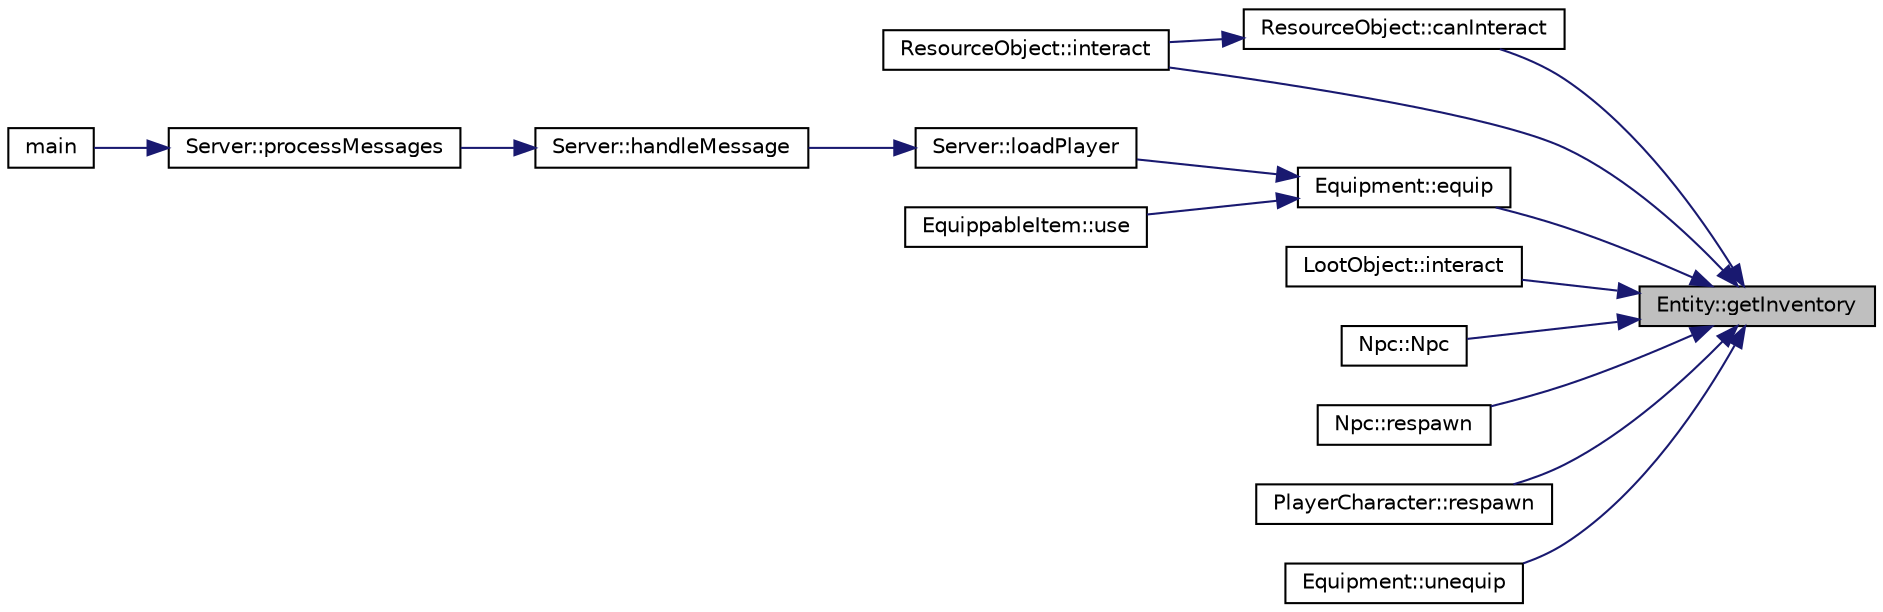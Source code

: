 digraph "Entity::getInventory"
{
 // LATEX_PDF_SIZE
  edge [fontname="Helvetica",fontsize="10",labelfontname="Helvetica",labelfontsize="10"];
  node [fontname="Helvetica",fontsize="10",shape=record];
  rankdir="RL";
  Node1 [label="Entity::getInventory",height=0.2,width=0.4,color="black", fillcolor="grey75", style="filled", fontcolor="black",tooltip="Get the Inventory object of this entity."];
  Node1 -> Node2 [dir="back",color="midnightblue",fontsize="10",style="solid",fontname="Helvetica"];
  Node2 [label="ResourceObject::canInteract",height=0.2,width=0.4,color="black", fillcolor="white", style="filled",URL="$classResourceObject.html#aef108c1b74c650c9a0c0bfcb5d25d8c5",tooltip="Check if the entity can interact with the object."];
  Node2 -> Node3 [dir="back",color="midnightblue",fontsize="10",style="solid",fontname="Helvetica"];
  Node3 [label="ResourceObject::interact",height=0.2,width=0.4,color="black", fillcolor="white", style="filled",URL="$classResourceObject.html#aaee08d1b37836242c2ede45abbf7df71",tooltip="Interact with the object."];
  Node1 -> Node4 [dir="back",color="midnightblue",fontsize="10",style="solid",fontname="Helvetica"];
  Node4 [label="Equipment::equip",height=0.2,width=0.4,color="black", fillcolor="white", style="filled",URL="$classEquipment.html#abcb4a83de923ee879f7dd8d770844d50",tooltip="Equip an EquippableItem to the proper slot."];
  Node4 -> Node5 [dir="back",color="midnightblue",fontsize="10",style="solid",fontname="Helvetica"];
  Node5 [label="Server::loadPlayer",height=0.2,width=0.4,color="black", fillcolor="white", style="filled",URL="$classServer.html#ae66426d3906c2a9e5b217c65c4ce5db3",tooltip="Loads a player's data from the database and adds the player to the game."];
  Node5 -> Node6 [dir="back",color="midnightblue",fontsize="10",style="solid",fontname="Helvetica"];
  Node6 [label="Server::handleMessage",height=0.2,width=0.4,color="black", fillcolor="white", style="filled",URL="$classServer.html#a18a8fea9b1688c806fa5be9b4d5ac413",tooltip="Function to parse and act upon messages received from clients."];
  Node6 -> Node7 [dir="back",color="midnightblue",fontsize="10",style="solid",fontname="Helvetica"];
  Node7 [label="Server::processMessages",height=0.2,width=0.4,color="black", fillcolor="white", style="filled",URL="$classServer.html#aee6c47f62d04cd4dcf435ccedfd05e2c",tooltip="Server's main loop for processing messages."];
  Node7 -> Node8 [dir="back",color="midnightblue",fontsize="10",style="solid",fontname="Helvetica"];
  Node8 [label="main",height=0.2,width=0.4,color="black", fillcolor="white", style="filled",URL="$server_2src_2Main_8cpp.html#ae66f6b31b5ad750f1fe042a706a4e3d4",tooltip=" "];
  Node4 -> Node9 [dir="back",color="midnightblue",fontsize="10",style="solid",fontname="Helvetica"];
  Node9 [label="EquippableItem::use",height=0.2,width=0.4,color="black", fillcolor="white", style="filled",URL="$classEquippableItem.html#ae31b6510e30e1bf80125e9821f40f7e3",tooltip="Equips the item."];
  Node1 -> Node10 [dir="back",color="midnightblue",fontsize="10",style="solid",fontname="Helvetica"];
  Node10 [label="LootObject::interact",height=0.2,width=0.4,color="black", fillcolor="white", style="filled",URL="$classLootObject.html#a4ef8634a19756ec50a158923bab05fc7",tooltip="Interact with the object."];
  Node1 -> Node3 [dir="back",color="midnightblue",fontsize="10",style="solid",fontname="Helvetica"];
  Node1 -> Node11 [dir="back",color="midnightblue",fontsize="10",style="solid",fontname="Helvetica"];
  Node11 [label="Npc::Npc",height=0.2,width=0.4,color="black", fillcolor="white", style="filled",URL="$classNpc.html#acc6bbca4c1aac12599be12ffe7289ee4",tooltip=" "];
  Node1 -> Node12 [dir="back",color="midnightblue",fontsize="10",style="solid",fontname="Helvetica"];
  Node12 [label="Npc::respawn",height=0.2,width=0.4,color="black", fillcolor="white", style="filled",URL="$classNpc.html#afe61dddbd28da6f559a5a6c6b760c81d",tooltip="Respawn the NPC."];
  Node1 -> Node13 [dir="back",color="midnightblue",fontsize="10",style="solid",fontname="Helvetica"];
  Node13 [label="PlayerCharacter::respawn",height=0.2,width=0.4,color="black", fillcolor="white", style="filled",URL="$classPlayerCharacter.html#a5ab0ca121121136eb108cb2d5113aaab",tooltip="Function that drops player's items and sets an active RespawnAction. Called when player dies."];
  Node1 -> Node14 [dir="back",color="midnightblue",fontsize="10",style="solid",fontname="Helvetica"];
  Node14 [label="Equipment::unequip",height=0.2,width=0.4,color="black", fillcolor="white", style="filled",URL="$classEquipment.html#a387a4ffde7aa0d0cf27612da45182cfe",tooltip="Unequip item from slot."];
}
